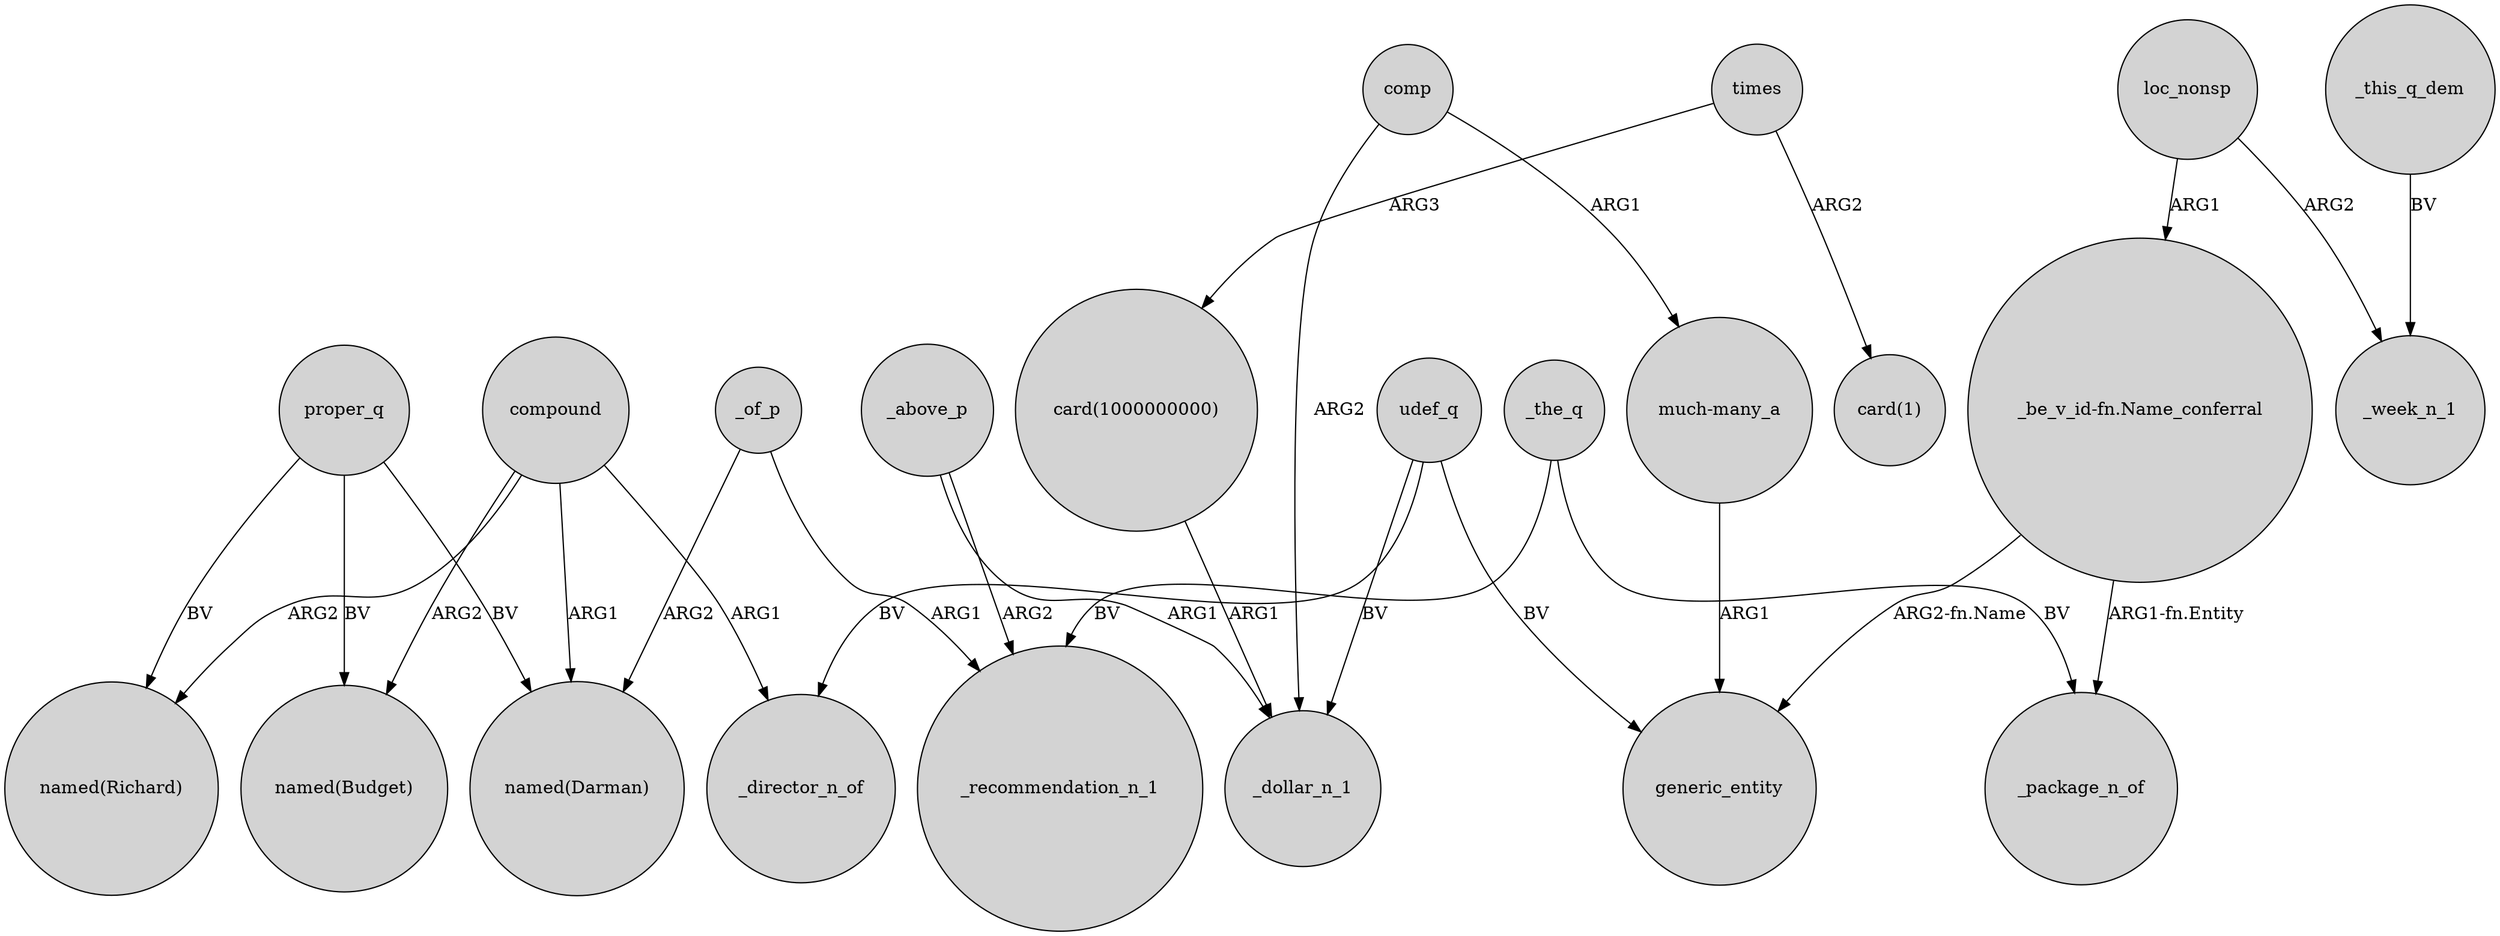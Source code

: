 digraph {
	node [shape=circle style=filled]
	udef_q -> _director_n_of [label=BV]
	_the_q -> _package_n_of [label=BV]
	"_be_v_id-fn.Name_conferral" -> generic_entity [label="ARG2-fn.Name"]
	"card(1000000000)" -> _dollar_n_1 [label=ARG1]
	comp -> _dollar_n_1 [label=ARG2]
	loc_nonsp -> "_be_v_id-fn.Name_conferral" [label=ARG1]
	times -> "card(1)" [label=ARG2]
	loc_nonsp -> _week_n_1 [label=ARG2]
	_above_p -> _recommendation_n_1 [label=ARG2]
	times -> "card(1000000000)" [label=ARG3]
	udef_q -> generic_entity [label=BV]
	compound -> "named(Budget)" [label=ARG2]
	comp -> "much-many_a" [label=ARG1]
	"much-many_a" -> generic_entity [label=ARG1]
	"_be_v_id-fn.Name_conferral" -> _package_n_of [label="ARG1-fn.Entity"]
	proper_q -> "named(Darman)" [label=BV]
	udef_q -> _dollar_n_1 [label=BV]
	_of_p -> "named(Darman)" [label=ARG2]
	compound -> "named(Richard)" [label=ARG2]
	proper_q -> "named(Budget)" [label=BV]
	_the_q -> _recommendation_n_1 [label=BV]
	proper_q -> "named(Richard)" [label=BV]
	compound -> _director_n_of [label=ARG1]
	_of_p -> _recommendation_n_1 [label=ARG1]
	_above_p -> _dollar_n_1 [label=ARG1]
	_this_q_dem -> _week_n_1 [label=BV]
	compound -> "named(Darman)" [label=ARG1]
}
